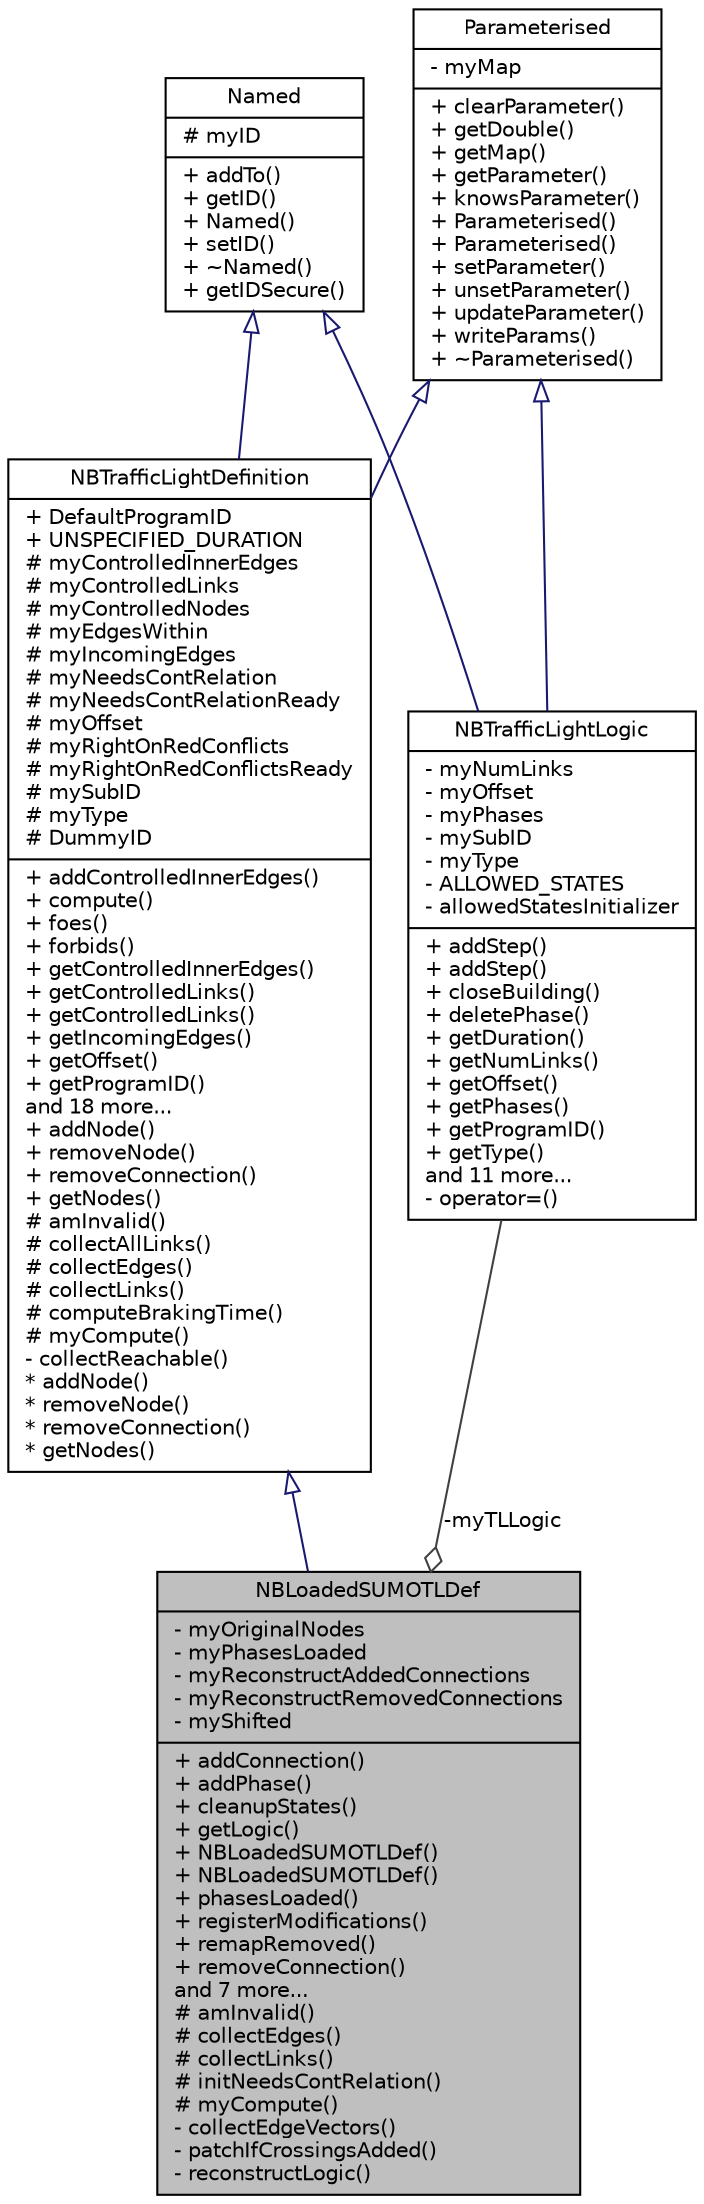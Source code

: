digraph "NBLoadedSUMOTLDef"
{
  edge [fontname="Helvetica",fontsize="10",labelfontname="Helvetica",labelfontsize="10"];
  node [fontname="Helvetica",fontsize="10",shape=record];
  Node4 [label="{NBLoadedSUMOTLDef\n|- myOriginalNodes\l- myPhasesLoaded\l- myReconstructAddedConnections\l- myReconstructRemovedConnections\l- myShifted\l|+ addConnection()\l+ addPhase()\l+ cleanupStates()\l+ getLogic()\l+ NBLoadedSUMOTLDef()\l+ NBLoadedSUMOTLDef()\l+ phasesLoaded()\l+ registerModifications()\l+ remapRemoved()\l+ removeConnection()\land 7 more...\l# amInvalid()\l# collectEdges()\l# collectLinks()\l# initNeedsContRelation()\l# myCompute()\l- collectEdgeVectors()\l- patchIfCrossingsAdded()\l- reconstructLogic()\l}",height=0.2,width=0.4,color="black", fillcolor="grey75", style="filled", fontcolor="black"];
  Node5 -> Node4 [dir="back",color="midnightblue",fontsize="10",style="solid",arrowtail="onormal",fontname="Helvetica"];
  Node5 [label="{NBTrafficLightDefinition\n|+ DefaultProgramID\l+ UNSPECIFIED_DURATION\l# myControlledInnerEdges\l# myControlledLinks\l# myControlledNodes\l# myEdgesWithin\l# myIncomingEdges\l# myNeedsContRelation\l# myNeedsContRelationReady\l# myOffset\l# myRightOnRedConflicts\l# myRightOnRedConflictsReady\l# mySubID\l# myType\l# DummyID\l|+ addControlledInnerEdges()\l+ compute()\l+ foes()\l+ forbids()\l+ getControlledInnerEdges()\l+ getControlledLinks()\l+ getControlledLinks()\l+ getIncomingEdges()\l+ getOffset()\l+ getProgramID()\land 18 more...\l+ addNode()\l+ removeNode()\l+ removeConnection()\l+ getNodes()\l# amInvalid()\l# collectAllLinks()\l# collectEdges()\l# collectLinks()\l# computeBrakingTime()\l# myCompute()\l- collectReachable()\l* addNode()\l* removeNode()\l* removeConnection()\l* getNodes()\l}",height=0.2,width=0.4,color="black", fillcolor="white", style="filled",URL="$d3/de8/class_n_b_traffic_light_definition.html",tooltip="The base class for traffic light logic definitions. "];
  Node6 -> Node5 [dir="back",color="midnightblue",fontsize="10",style="solid",arrowtail="onormal",fontname="Helvetica"];
  Node6 [label="{Named\n|# myID\l|+ addTo()\l+ getID()\l+ Named()\l+ setID()\l+ ~Named()\l+ getIDSecure()\l}",height=0.2,width=0.4,color="black", fillcolor="white", style="filled",URL="$d5/dbf/class_named.html",tooltip="Base class for objects which have an id. "];
  Node7 -> Node5 [dir="back",color="midnightblue",fontsize="10",style="solid",arrowtail="onormal",fontname="Helvetica"];
  Node7 [label="{Parameterised\n|- myMap\l|+ clearParameter()\l+ getDouble()\l+ getMap()\l+ getParameter()\l+ knowsParameter()\l+ Parameterised()\l+ Parameterised()\l+ setParameter()\l+ unsetParameter()\l+ updateParameter()\l+ writeParams()\l+ ~Parameterised()\l}",height=0.2,width=0.4,color="black", fillcolor="white", style="filled",URL="$d7/dc7/class_parameterised.html",tooltip="An upper class for objects with additional parameters. "];
  Node8 -> Node4 [color="grey25",fontsize="10",style="solid",label=" -myTLLogic" ,arrowhead="odiamond",fontname="Helvetica"];
  Node8 [label="{NBTrafficLightLogic\n|- myNumLinks\l- myOffset\l- myPhases\l- mySubID\l- myType\l- ALLOWED_STATES\l- allowedStatesInitializer\l|+ addStep()\l+ addStep()\l+ closeBuilding()\l+ deletePhase()\l+ getDuration()\l+ getNumLinks()\l+ getOffset()\l+ getPhases()\l+ getProgramID()\l+ getType()\land 11 more...\l- operator=()\l}",height=0.2,width=0.4,color="black", fillcolor="white", style="filled",URL="$d7/d9d/class_n_b_traffic_light_logic.html",tooltip="A SUMO-compliant built logic for a traffic light. "];
  Node6 -> Node8 [dir="back",color="midnightblue",fontsize="10",style="solid",arrowtail="onormal",fontname="Helvetica"];
  Node7 -> Node8 [dir="back",color="midnightblue",fontsize="10",style="solid",arrowtail="onormal",fontname="Helvetica"];
}
